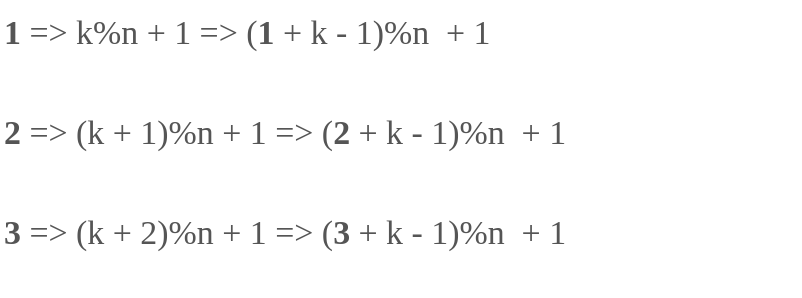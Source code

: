 <mxfile version="20.0.3" type="github">
  <diagram id="hmMpNr_ncaxPukPdexmq" name="Page-1">
    <mxGraphModel dx="1209" dy="652" grid="1" gridSize="10" guides="1" tooltips="1" connect="1" arrows="1" fold="1" page="1" pageScale="1" pageWidth="850" pageHeight="1100" math="0" shadow="0">
      <root>
        <mxCell id="0" />
        <mxCell id="1" parent="0" />
        <mxCell id="F4UPMz5slieaMJmf7I9N-1" value="&lt;font face=&quot;KaTeX_Main, Times New Roman, serif&quot; color=&quot;#555555&quot;&gt;&lt;span style=&quot;font-size: 16.94px; background-color: rgb(255, 255, 255);&quot;&gt;&lt;b&gt;1&lt;/b&gt; =&amp;gt; k%n + 1 =&amp;gt; (&lt;b&gt;1 &lt;/b&gt;+ k - 1)%n&amp;nbsp; + 1&lt;br&gt;&lt;br&gt;&lt;/span&gt;&lt;/font&gt;" style="text;whiteSpace=wrap;html=1;" vertex="1" parent="1">
          <mxGeometry x="290" y="260" width="400" height="40" as="geometry" />
        </mxCell>
        <mxCell id="F4UPMz5slieaMJmf7I9N-2" value="&lt;font face=&quot;KaTeX_Main, Times New Roman, serif&quot; color=&quot;#555555&quot;&gt;&lt;span style=&quot;font-size: 16.94px; background-color: rgb(255, 255, 255);&quot;&gt;&lt;b&gt;2&lt;/b&gt; =&amp;gt; (k + 1)%n + 1 =&amp;gt; (&lt;b&gt;2&amp;nbsp;&lt;/b&gt;+ k - 1)%n&amp;nbsp; + 1&lt;br&gt;&lt;br&gt;&lt;/span&gt;&lt;/font&gt;" style="text;whiteSpace=wrap;html=1;" vertex="1" parent="1">
          <mxGeometry x="290" y="310" width="400" height="40" as="geometry" />
        </mxCell>
        <mxCell id="F4UPMz5slieaMJmf7I9N-3" value="&lt;font face=&quot;KaTeX_Main, Times New Roman, serif&quot; color=&quot;#555555&quot;&gt;&lt;span style=&quot;font-size: 16.94px; background-color: rgb(255, 255, 255);&quot;&gt;&lt;b&gt;3&lt;/b&gt; =&amp;gt; (k + 2)%n + 1 =&amp;gt; (&lt;b&gt;3&amp;nbsp;&lt;/b&gt;+ k - 1)%n&amp;nbsp; + 1&lt;br&gt;&lt;br&gt;&lt;/span&gt;&lt;/font&gt;" style="text;whiteSpace=wrap;html=1;" vertex="1" parent="1">
          <mxGeometry x="290" y="360" width="400" height="40" as="geometry" />
        </mxCell>
      </root>
    </mxGraphModel>
  </diagram>
</mxfile>
